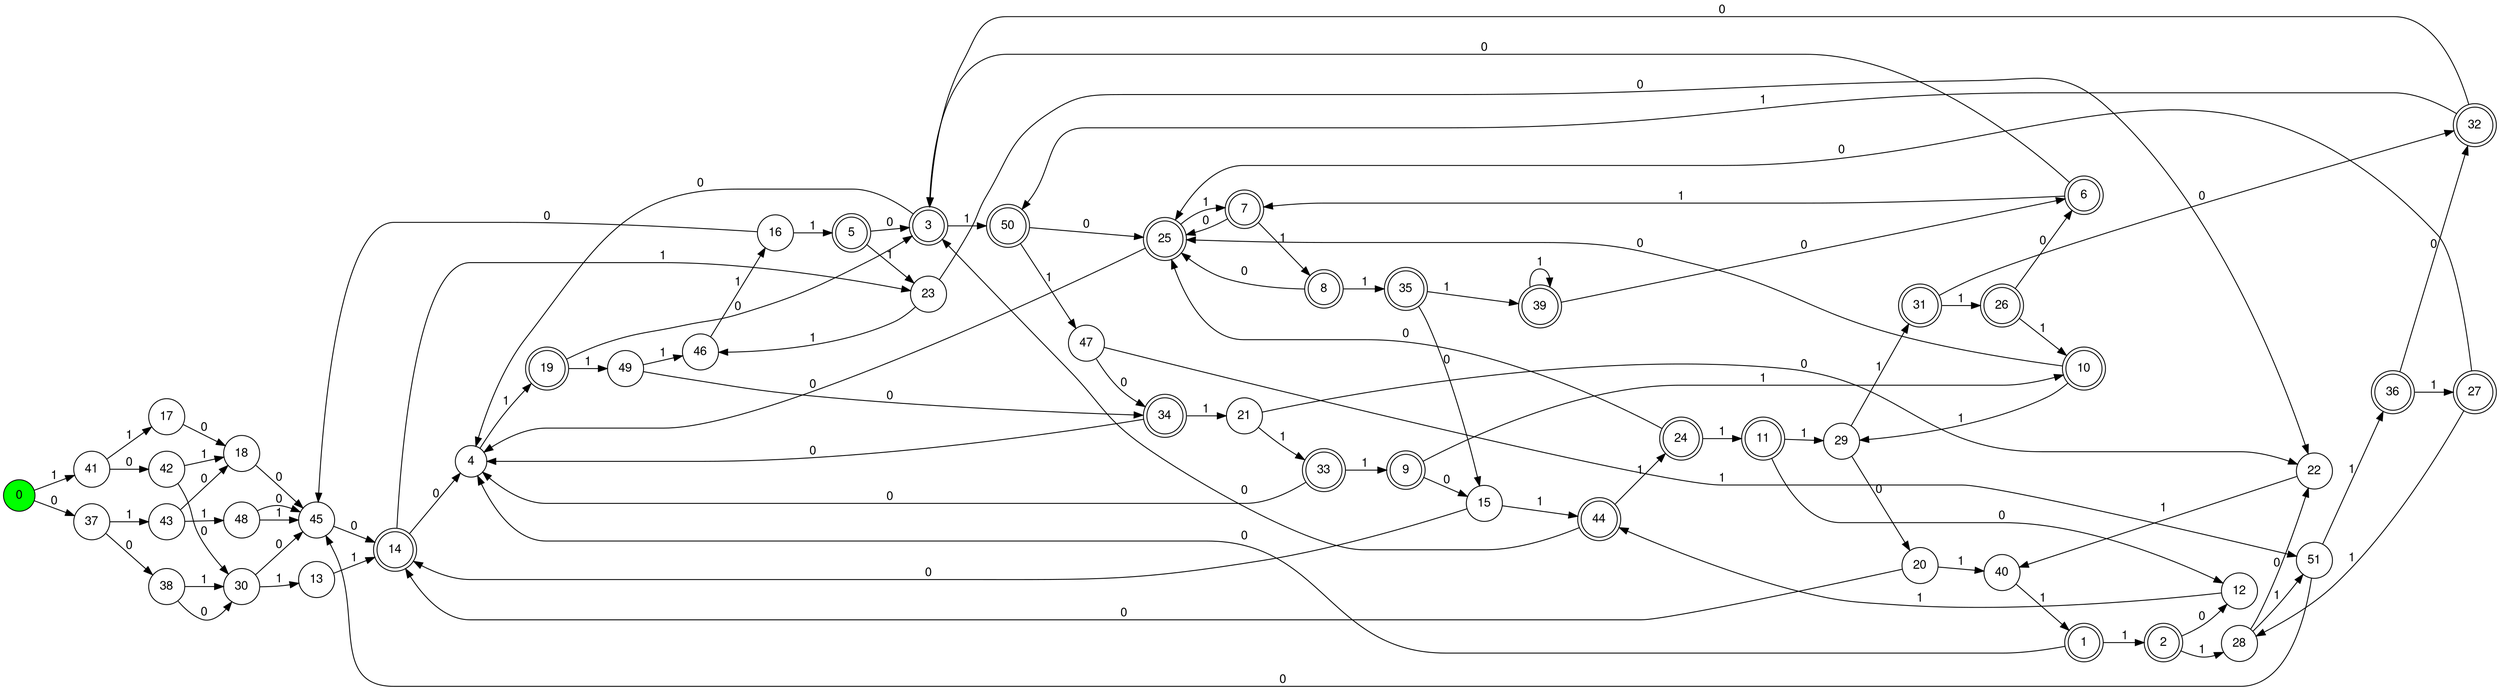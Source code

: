 digraph finite_state_machine {
    fontname="Helvetica,Arial,sans-serif"
    node [fontname="Helvetica,Arial,sans-serif"]
    edge [fontname="Helvetica,Arial,sans-serif"]
    rankdir=LR;
    node [shape=circle style=filled fillcolor=green] 0;
    node [shape=doublecircle fillcolor=white] 39 33 26 27 1 36 50 9 24 31 34 11 44 19 35 32 6 25 5 14 10 8 7 3 2;
    node [shape=circle fillcolor=white];
    48 -> 45 [label = "1"];
    34 -> 4 [label = "0"];
    38 -> 30 [label = "0"];
    43 -> 48 [label = "1"];
    16 -> 45 [label = "0"];
    16 -> 5 [label = "1"];
    47 -> 51 [label = "1"];
    51 -> 45 [label = "0"];
    32 -> 50 [label = "1"];
    14 -> 23 [label = "1"];
    49 -> 34 [label = "0"];
    11 -> 29 [label = "1"];
    9 -> 10 [label = "1"];
    19 -> 49 [label = "1"];
    32 -> 3 [label = "0"];
    28 -> 22 [label = "0"];
    49 -> 46 [label = "1"];
    31 -> 26 [label = "1"];
    29 -> 31 [label = "1"];
    26 -> 10 [label = "1"];
    1 -> 4 [label = "0"];
    24 -> 25 [label = "0"];
    35 -> 15 [label = "0"];
    37 -> 43 [label = "1"];
    23 -> 22 [label = "0"];
    18 -> 45 [label = "0"];
    20 -> 14 [label = "0"];
    37 -> 38 [label = "0"];
    50 -> 47 [label = "1"];
    28 -> 51 [label = "1"];
    23 -> 46 [label = "1"];
    42 -> 30 [label = "0"];
    30 -> 13 [label = "1"];
    36 -> 27 [label = "1"];
    44 -> 24 [label = "1"];
    14 -> 4 [label = "0"];
    12 -> 44 [label = "1"];
    20 -> 40 [label = "1"];
    6 -> 3 [label = "0"];
    40 -> 1 [label = "1"];
    33 -> 4 [label = "0"];
    33 -> 9 [label = "1"];
    29 -> 20 [label = "0"];
    8 -> 35 [label = "1"];
    31 -> 32 [label = "0"];
    17 -> 18 [label = "0"];
    0 -> 37 [label = "0"];
    25 -> 7 [label = "1"];
    15 -> 44 [label = "1"];
    21 -> 22 [label = "0"];
    21 -> 33 [label = "1"];
    44 -> 3 [label = "0"];
    1 -> 2 [label = "1"];
    50 -> 25 [label = "0"];
    51 -> 36 [label = "1"];
    46 -> 16 [label = "1"];
    8 -> 25 [label = "0"];
    11 -> 12 [label = "0"];
    19 -> 3 [label = "0"];
    6 -> 7 [label = "1"];
    39 -> 39 [label = "1"];
    34 -> 21 [label = "1"];
    30 -> 45 [label = "0"];
    39 -> 6 [label = "0"];
    27 -> 28 [label = "1"];
    41 -> 17 [label = "1"];
    2 -> 28 [label = "1"];
    42 -> 18 [label = "1"];
    13 -> 14 [label = "1"];
    5 -> 3 [label = "0"];
    41 -> 42 [label = "0"];
    7 -> 25 [label = "0"];
    10 -> 25 [label = "0"];
    35 -> 39 [label = "1"];
    4 -> 19 [label = "1"];
    36 -> 32 [label = "0"];
    15 -> 14 [label = "0"];
    7 -> 8 [label = "1"];
    3 -> 4 [label = "0"];
    2 -> 12 [label = "0"];
    47 -> 34 [label = "0"];
    48 -> 45 [label = "0"];
    27 -> 25 [label = "0"];
    3 -> 50 [label = "1"];
    5 -> 23 [label = "1"];
    43 -> 18 [label = "0"];
    26 -> 6 [label = "0"];
    9 -> 15 [label = "0"];
    38 -> 30 [label = "1"];
    22 -> 40 [label = "1"];
    24 -> 11 [label = "1"];
    0 -> 41 [label = "1"];
    10 -> 29 [label = "1"];
    45 -> 14 [label = "0"];
    25 -> 4 [label = "0"];
}